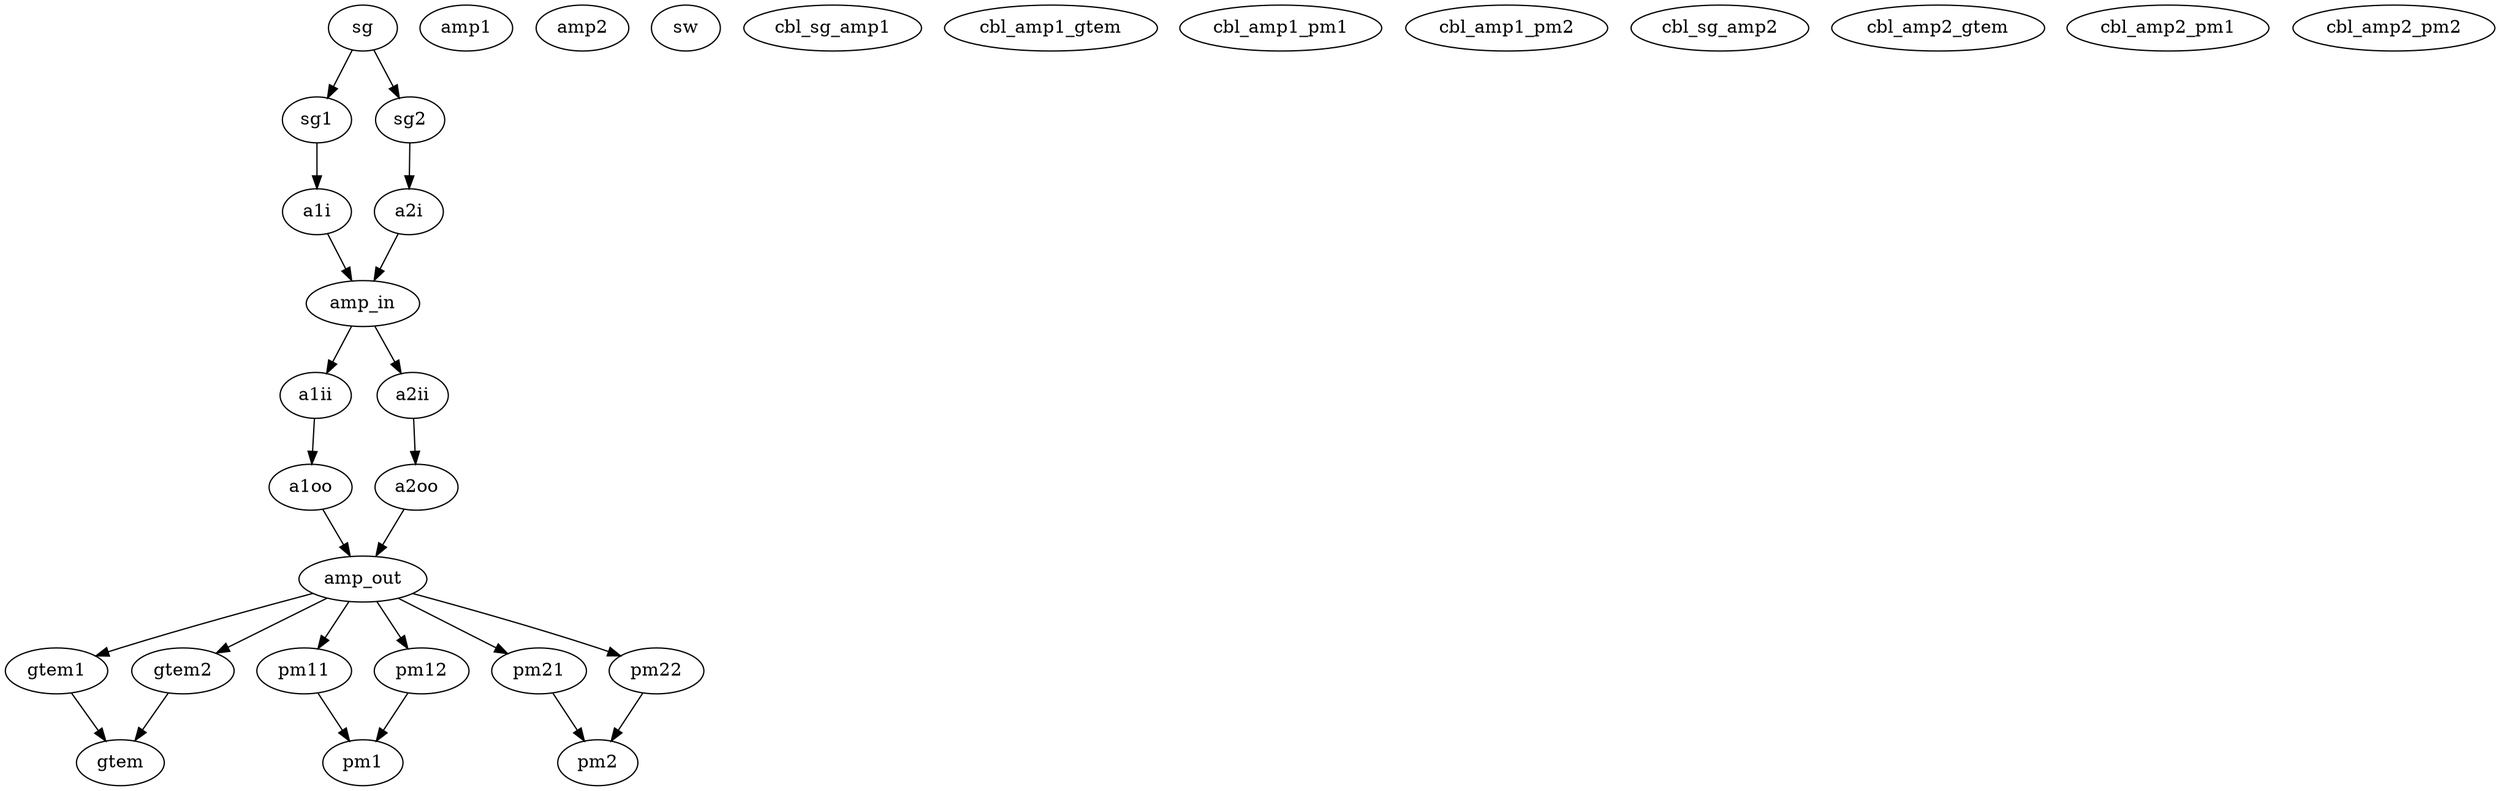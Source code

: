 digraph {
    sg [ini="ini\\sg_rs_smb100a.ini"]
    amp1 [ini="ini\\amp_ifi_smx25.ini" condition="10e3<=f<=1e9"]
    amp2 [ini="ini\\amp_ar_25s1g4.ini" condition="800e6<=f<=4.2e9"]
    pm1 [ini="ini\\pm_gt_8542.ini" ch=1]
    pm2 [ini="ini\\pm_gt_8542.ini" ch=2]
    sw [ini="ini\\sw_gtem.ini" ch=2]

    cbl_sg_amp1 [ini="ini\\sg-amp1in.ini" condition="0<=f<=18e9"]
    cbl_amp1_gtem [ini="ini\\amp1out-gtem.ini" condition="10e3<=f<=1e9"]
    cbl_amp1_pm1 [ini="ini\\amp1out-pm1.ini" condition="10e3<=f<=1e9"]
    cbl_amp1_pm2 [ini="ini\\amp1out-pm2.ini" condition="10e3<=f<=1e9"]

    cbl_sg_amp2 [ini="ini\\sg-amp2in.ini" condition="0<=f<=18e9"]
    cbl_amp2_gtem [ini="ini\\amp2out-gtem.ini" condition="700e6<=f<=4.2e9"]
    cbl_amp2_pm1 [ini="ini\\amp2out-pm1.ini" condition="700e6<=f<=4.2e9"]
    cbl_amp2_pm2 [ini="ini\\amp2out-pm2.ini" condition="700e6<=f<=4.2e9"]

    sg -> sg1 [condition="0<=f<=800e6"]
    sg -> sg2 [condition="800e6<f<=18e9"]
    
    sg1 -> a1i       [dev=cbl_sg_amp1 what="S21"]
    sg2 -> a2i       [dev=cbl_sg_amp2 what="S21"]
    a1i -> amp_in   [condition="0<=f<=800e6"]
    a2i -> amp_in   [condition="800e6<f<=18e9"]

    amp_in -> a1ii   [condition="0<=f<=800e6"]
    amp_in -> a2ii   [condition="800e6<f<=18e9"]

    a1ii -> a1oo   [dev=amp1 what="S21"]
    a2ii -> a2oo   [dev=amp2 what="S21"]

    a1oo -> amp_out   [condition="0<=f<=800e6"]
    a2oo -> amp_out   [condition="800e6<f<=18e9"]
    
    amp_out -> gtem1    [dev=cbl_amp1_gtem what="S21"]
    amp_out -> gtem2    [dev=cbl_amp2_gtem what="S21"]
    gtem1 -> gtem   [condition="0<=f<=800e6"]
    gtem2 -> gtem   [condition="800e6<f<=18e9"]
   
    amp_out -> pm11    [dev=cbl_amp1_pm1 what="S21"]
    amp_out -> pm12    [dev=cbl_amp2_pm1 what="S21"]
    amp_out -> pm21    [dev=cbl_amp1_pm2 what="S21"]
    amp_out -> pm22    [dev=cbl_amp2_pm2 what="S21"]
    
    pm11 -> pm1 [condition="0<=f<=800e6"]
    pm12 -> pm1 [condition="800e6<f<=18e9"]
    pm21 -> pm2 [condition="0<=f<=800e6"]
    pm22 -> pm2 [condition="800e6<f<=18e9"]
}